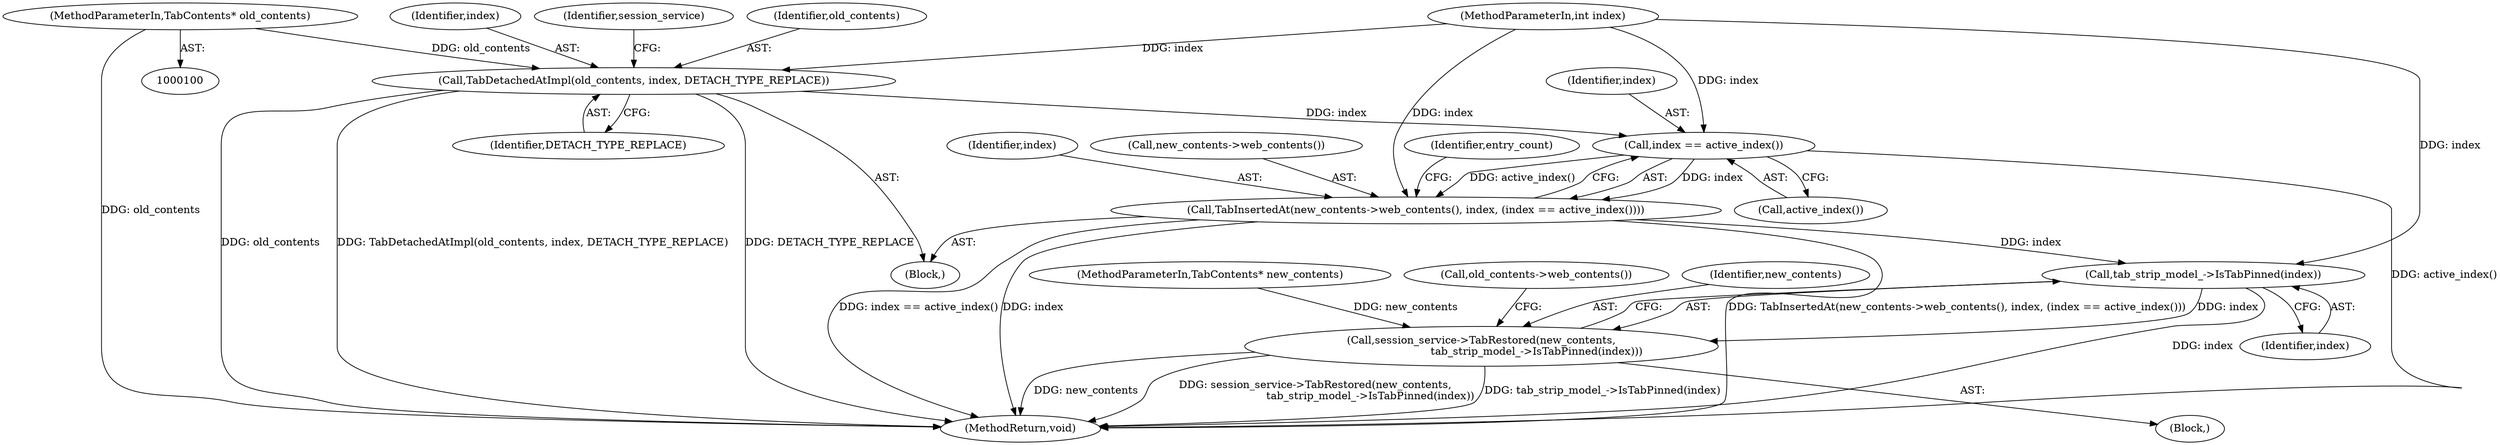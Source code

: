 digraph "1_Chrome_e89cfcb9090e8c98129ae9160c513f504db74599_4@pointer" {
"1000102" [label="(MethodParameterIn,TabContents* old_contents)"];
"1000106" [label="(Call,TabDetachedAtImpl(old_contents, index, DETACH_TYPE_REPLACE))"];
"1000122" [label="(Call,index == active_index())"];
"1000119" [label="(Call,TabInsertedAt(new_contents->web_contents(), index, (index == active_index())))"];
"1000147" [label="(Call,tab_strip_model_->IsTabPinned(index))"];
"1000145" [label="(Call,session_service->TabRestored(new_contents,\n                                 tab_strip_model_->IsTabPinned(index)))"];
"1000119" [label="(Call,TabInsertedAt(new_contents->web_contents(), index, (index == active_index())))"];
"1000105" [label="(Block,)"];
"1000103" [label="(MethodParameterIn,TabContents* new_contents)"];
"1000108" [label="(Identifier,index)"];
"1000123" [label="(Identifier,index)"];
"1000150" [label="(Call,old_contents->web_contents())"];
"1000147" [label="(Call,tab_strip_model_->IsTabPinned(index))"];
"1000106" [label="(Call,TabDetachedAtImpl(old_contents, index, DETACH_TYPE_REPLACE))"];
"1000112" [label="(Identifier,session_service)"];
"1000107" [label="(Identifier,old_contents)"];
"1000145" [label="(Call,session_service->TabRestored(new_contents,\n                                 tab_strip_model_->IsTabPinned(index)))"];
"1000104" [label="(MethodParameterIn,int index)"];
"1000122" [label="(Call,index == active_index())"];
"1000152" [label="(MethodReturn,void)"];
"1000102" [label="(MethodParameterIn,TabContents* old_contents)"];
"1000120" [label="(Call,new_contents->web_contents())"];
"1000127" [label="(Identifier,entry_count)"];
"1000148" [label="(Identifier,index)"];
"1000146" [label="(Identifier,new_contents)"];
"1000121" [label="(Identifier,index)"];
"1000109" [label="(Identifier,DETACH_TYPE_REPLACE)"];
"1000124" [label="(Call,active_index())"];
"1000144" [label="(Block,)"];
"1000102" -> "1000100"  [label="AST: "];
"1000102" -> "1000152"  [label="DDG: old_contents"];
"1000102" -> "1000106"  [label="DDG: old_contents"];
"1000106" -> "1000105"  [label="AST: "];
"1000106" -> "1000109"  [label="CFG: "];
"1000107" -> "1000106"  [label="AST: "];
"1000108" -> "1000106"  [label="AST: "];
"1000109" -> "1000106"  [label="AST: "];
"1000112" -> "1000106"  [label="CFG: "];
"1000106" -> "1000152"  [label="DDG: old_contents"];
"1000106" -> "1000152"  [label="DDG: TabDetachedAtImpl(old_contents, index, DETACH_TYPE_REPLACE)"];
"1000106" -> "1000152"  [label="DDG: DETACH_TYPE_REPLACE"];
"1000104" -> "1000106"  [label="DDG: index"];
"1000106" -> "1000122"  [label="DDG: index"];
"1000122" -> "1000119"  [label="AST: "];
"1000122" -> "1000124"  [label="CFG: "];
"1000123" -> "1000122"  [label="AST: "];
"1000124" -> "1000122"  [label="AST: "];
"1000119" -> "1000122"  [label="CFG: "];
"1000122" -> "1000152"  [label="DDG: active_index()"];
"1000122" -> "1000119"  [label="DDG: index"];
"1000122" -> "1000119"  [label="DDG: active_index()"];
"1000104" -> "1000122"  [label="DDG: index"];
"1000119" -> "1000105"  [label="AST: "];
"1000120" -> "1000119"  [label="AST: "];
"1000121" -> "1000119"  [label="AST: "];
"1000127" -> "1000119"  [label="CFG: "];
"1000119" -> "1000152"  [label="DDG: index"];
"1000119" -> "1000152"  [label="DDG: TabInsertedAt(new_contents->web_contents(), index, (index == active_index()))"];
"1000119" -> "1000152"  [label="DDG: index == active_index()"];
"1000104" -> "1000119"  [label="DDG: index"];
"1000119" -> "1000147"  [label="DDG: index"];
"1000147" -> "1000145"  [label="AST: "];
"1000147" -> "1000148"  [label="CFG: "];
"1000148" -> "1000147"  [label="AST: "];
"1000145" -> "1000147"  [label="CFG: "];
"1000147" -> "1000152"  [label="DDG: index"];
"1000147" -> "1000145"  [label="DDG: index"];
"1000104" -> "1000147"  [label="DDG: index"];
"1000145" -> "1000144"  [label="AST: "];
"1000146" -> "1000145"  [label="AST: "];
"1000150" -> "1000145"  [label="CFG: "];
"1000145" -> "1000152"  [label="DDG: new_contents"];
"1000145" -> "1000152"  [label="DDG: session_service->TabRestored(new_contents,\n                                 tab_strip_model_->IsTabPinned(index))"];
"1000145" -> "1000152"  [label="DDG: tab_strip_model_->IsTabPinned(index)"];
"1000103" -> "1000145"  [label="DDG: new_contents"];
}
